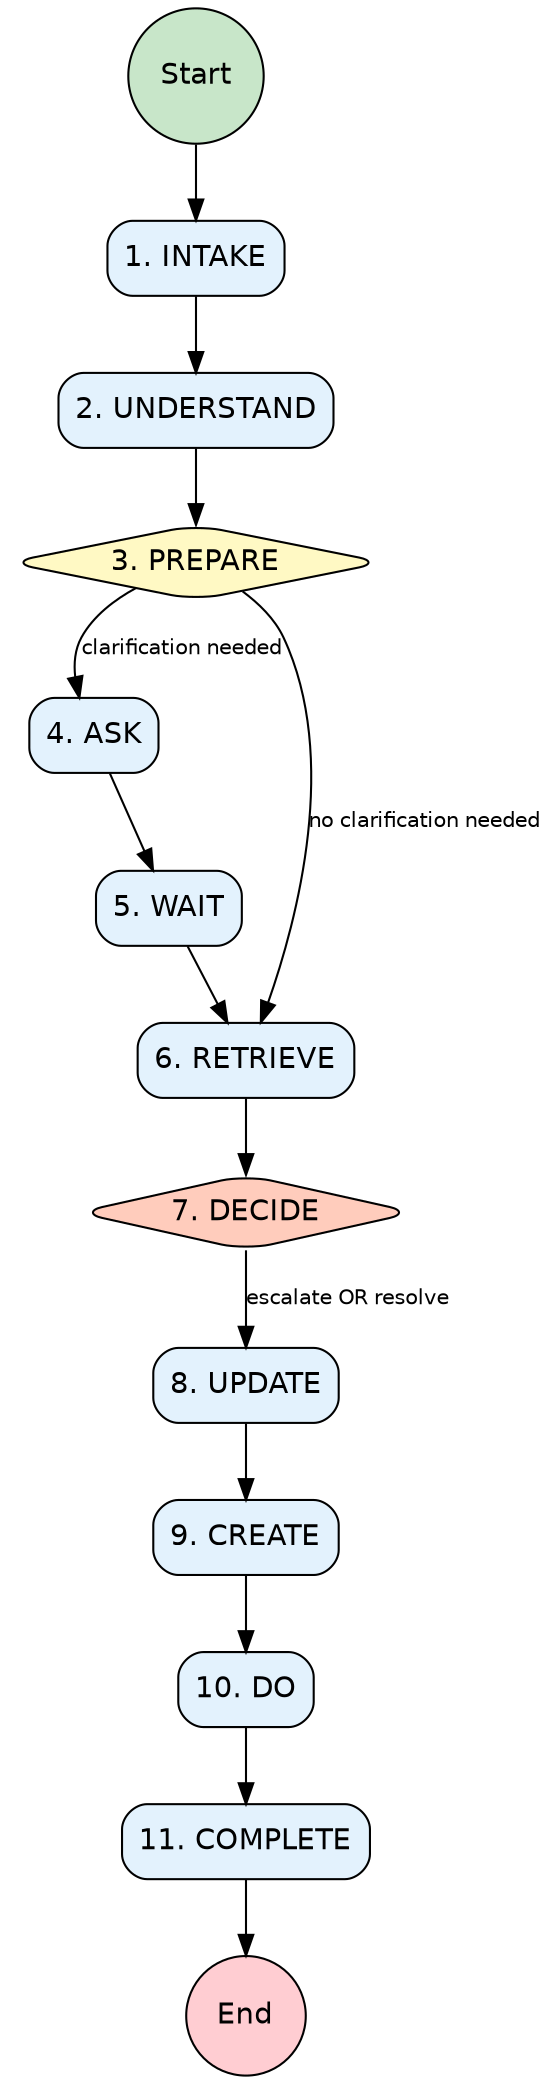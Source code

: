 // To render this file, install Graphviz (https://graphviz.org/download/)
// and run the following command:
// dot -Tpng graph.dot -o workflow.png

digraph SupportAgent {
    rankdir=TB;
    node [shape=box, style="rounded,filled", fillcolor="#E3F2FD", fontname="Helvetica"];
    edge [fontname="Helvetica", fontsize=10];

    // Define Nodes
    START [shape=circle, fillcolor="#C8E6C9", label="Start"];
    INTAKE [label="1. INTAKE"];
    UNDERSTAND [label="2. UNDERSTAND"];
    PREPARE [shape=diamond, fillcolor="#FFF9C4", label="3. PREPARE"];
    ASK [label="4. ASK"];
    WAIT [label="5. WAIT"];
    RETRIEVE [label="6. RETRIEVE"];
    DECIDE [shape=diamond, fillcolor="#FFCCBC", label="7. DECIDE"];
    UPDATE [label="8. UPDATE"];
    CREATE [label="9. CREATE"];
    DO [label="10. DO"];
    COMPLETE [label="11. COMPLETE"];
    END [shape=circle, fillcolor="#FFCDD2", label="End"];

    // Define Edges (Workflow Path)
    START -> INTAKE;
    INTAKE -> UNDERSTAND;
    UNDERSTAND -> PREPARE;

    // Conditional Path from PREPARE
    PREPARE -> ASK [label="clarification needed"];
    PREPARE -> RETRIEVE [label="no clarification needed"];

    // Clarification Flow
    ASK -> WAIT;
    WAIT -> RETRIEVE;

    // Main Flow to Decision
    RETRIEVE -> DECIDE;

    // Conditional Path from DECIDE
    DECIDE -> UPDATE [label="escalate OR resolve"];

    // Resolution/Escalation Flow
    UPDATE -> CREATE;
    CREATE -> DO;
    DO -> COMPLETE;
    COMPLETE -> END;
}